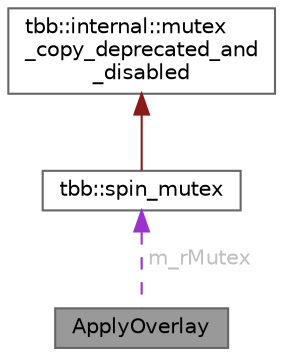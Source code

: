 digraph "ApplyOverlay"
{
 // LATEX_PDF_SIZE
  bgcolor="transparent";
  edge [fontname=Helvetica,fontsize=10,labelfontname=Helvetica,labelfontsize=10];
  node [fontname=Helvetica,fontsize=10,shape=box,height=0.2,width=0.4];
  Node1 [id="Node000001",label="ApplyOverlay",height=0.2,width=0.4,color="gray40", fillcolor="grey60", style="filled", fontcolor="black",tooltip="Simple version of parallel overlay (make parallel on polygons in map1)"];
  Node2 -> Node1 [id="edge3_Node000001_Node000002",dir="back",color="darkorchid3",style="dashed",tooltip=" ",label=" m_rMutex",fontcolor="grey" ];
  Node2 [id="Node000002",label="tbb::spin_mutex",height=0.2,width=0.4,color="gray40", fillcolor="white", style="filled",URL="$classtbb_1_1spin__mutex.html",tooltip="A lock that occupies a single byte."];
  Node3 -> Node2 [id="edge4_Node000002_Node000003",dir="back",color="firebrick4",style="solid",tooltip=" "];
  Node3 [id="Node000003",label="tbb::internal::mutex\l_copy_deprecated_and\l_disabled",height=0.2,width=0.4,color="gray40", fillcolor="white", style="filled",tooltip=" "];
}
